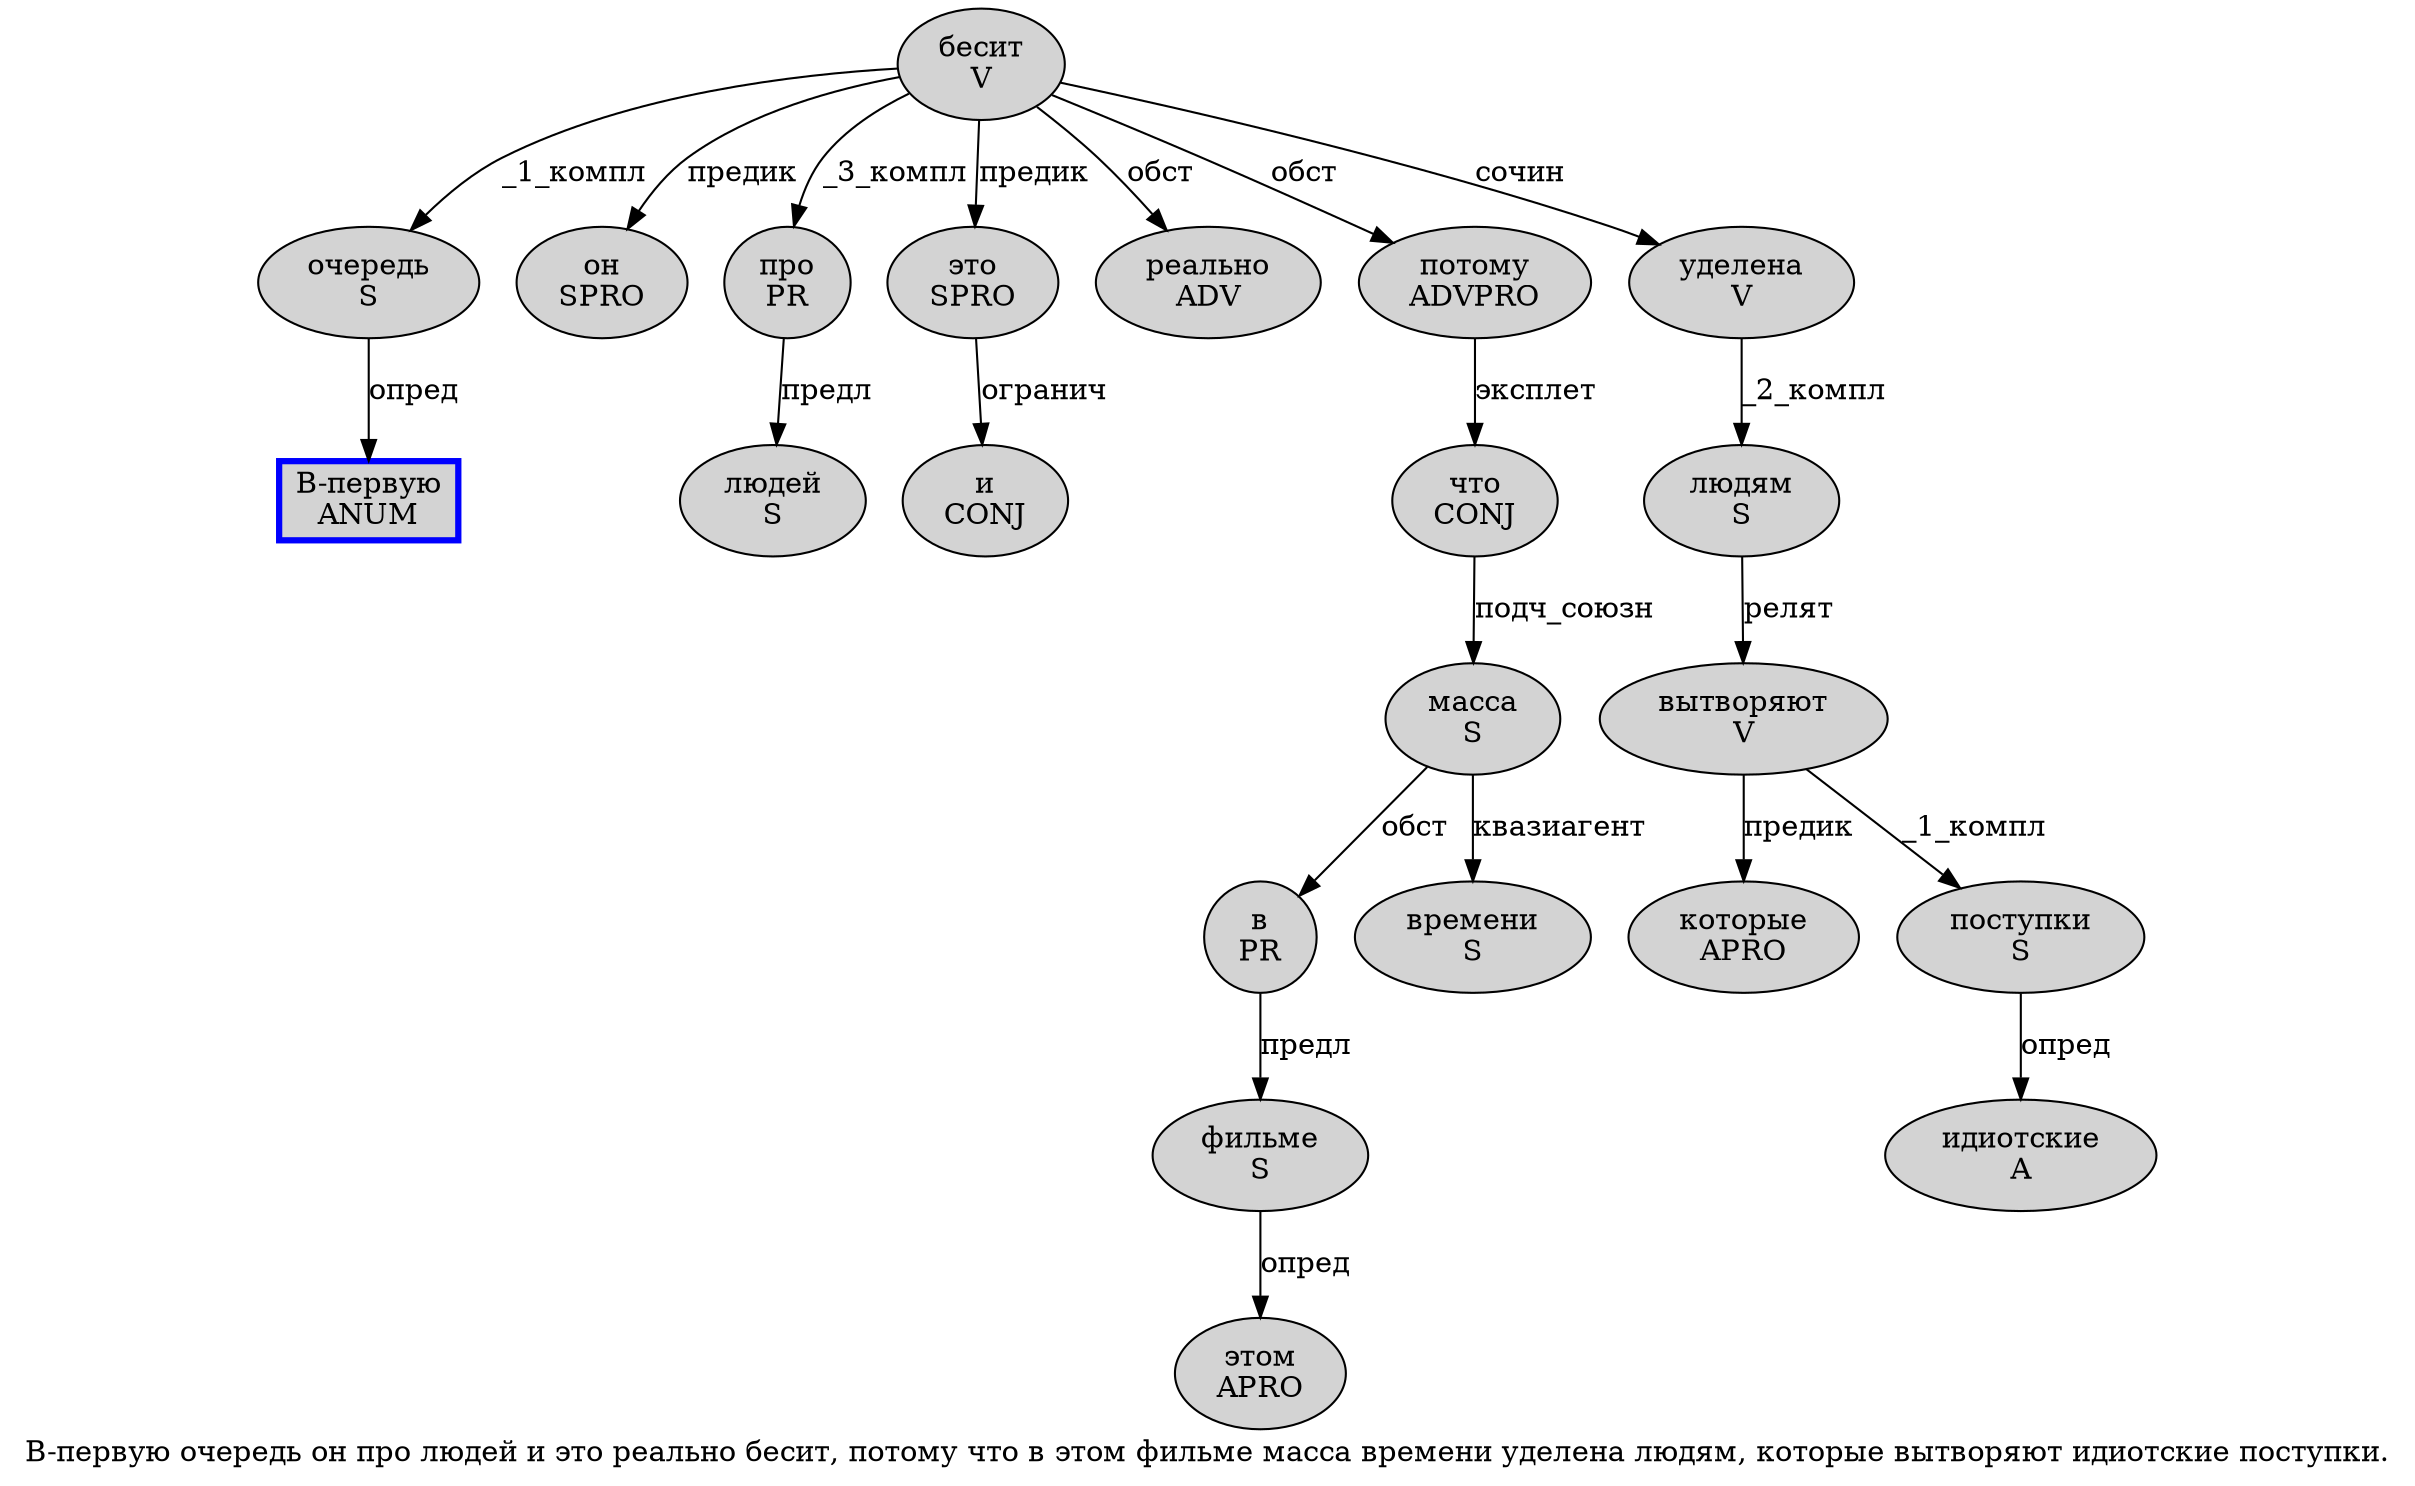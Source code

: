 digraph SENTENCE_4721 {
	graph [label="В-первую очередь он про людей и это реально бесит, потому что в этом фильме масса времени уделена людям, которые вытворяют идиотские поступки."]
	node [style=filled]
		0 [label="В-первую
ANUM" color=blue fillcolor=lightgray penwidth=3 shape=box]
		1 [label="очередь
S" color="" fillcolor=lightgray penwidth=1 shape=ellipse]
		2 [label="он
SPRO" color="" fillcolor=lightgray penwidth=1 shape=ellipse]
		3 [label="про
PR" color="" fillcolor=lightgray penwidth=1 shape=ellipse]
		4 [label="людей
S" color="" fillcolor=lightgray penwidth=1 shape=ellipse]
		5 [label="и
CONJ" color="" fillcolor=lightgray penwidth=1 shape=ellipse]
		6 [label="это
SPRO" color="" fillcolor=lightgray penwidth=1 shape=ellipse]
		7 [label="реально
ADV" color="" fillcolor=lightgray penwidth=1 shape=ellipse]
		8 [label="бесит
V" color="" fillcolor=lightgray penwidth=1 shape=ellipse]
		10 [label="потому
ADVPRO" color="" fillcolor=lightgray penwidth=1 shape=ellipse]
		11 [label="что
CONJ" color="" fillcolor=lightgray penwidth=1 shape=ellipse]
		12 [label="в
PR" color="" fillcolor=lightgray penwidth=1 shape=ellipse]
		13 [label="этом
APRO" color="" fillcolor=lightgray penwidth=1 shape=ellipse]
		14 [label="фильме
S" color="" fillcolor=lightgray penwidth=1 shape=ellipse]
		15 [label="масса
S" color="" fillcolor=lightgray penwidth=1 shape=ellipse]
		16 [label="времени
S" color="" fillcolor=lightgray penwidth=1 shape=ellipse]
		17 [label="уделена
V" color="" fillcolor=lightgray penwidth=1 shape=ellipse]
		18 [label="людям
S" color="" fillcolor=lightgray penwidth=1 shape=ellipse]
		20 [label="которые
APRO" color="" fillcolor=lightgray penwidth=1 shape=ellipse]
		21 [label="вытворяют
V" color="" fillcolor=lightgray penwidth=1 shape=ellipse]
		22 [label="идиотские
A" color="" fillcolor=lightgray penwidth=1 shape=ellipse]
		23 [label="поступки
S" color="" fillcolor=lightgray penwidth=1 shape=ellipse]
			11 -> 15 [label="подч_союзн"]
			1 -> 0 [label="опред"]
			8 -> 1 [label="_1_компл"]
			8 -> 2 [label="предик"]
			8 -> 3 [label="_3_компл"]
			8 -> 6 [label="предик"]
			8 -> 7 [label="обст"]
			8 -> 10 [label="обст"]
			8 -> 17 [label="сочин"]
			12 -> 14 [label="предл"]
			10 -> 11 [label="эксплет"]
			15 -> 12 [label="обст"]
			15 -> 16 [label="квазиагент"]
			17 -> 18 [label="_2_компл"]
			21 -> 20 [label="предик"]
			21 -> 23 [label="_1_компл"]
			23 -> 22 [label="опред"]
			14 -> 13 [label="опред"]
			18 -> 21 [label="релят"]
			3 -> 4 [label="предл"]
			6 -> 5 [label="огранич"]
}